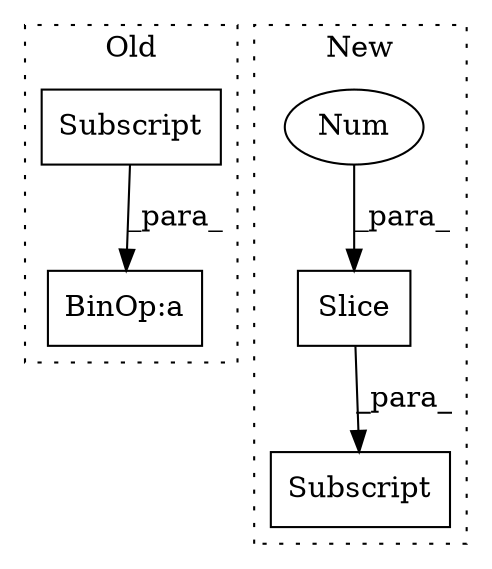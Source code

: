 digraph G {
subgraph cluster0 {
1 [label="Subscript" a="63" s="17781,0" l="13,0" shape="box"];
3 [label="BinOp:a" a="82" s="17756" l="25" shape="box"];
label = "Old";
style="dotted";
}
subgraph cluster1 {
2 [label="Slice" a="80" s="18069" l="3" shape="box"];
4 [label="Subscript" a="63" s="18058,0" l="15,0" shape="box"];
5 [label="Num" a="76" s="18069" l="1" shape="ellipse"];
label = "New";
style="dotted";
}
1 -> 3 [label="_para_"];
2 -> 4 [label="_para_"];
5 -> 2 [label="_para_"];
}